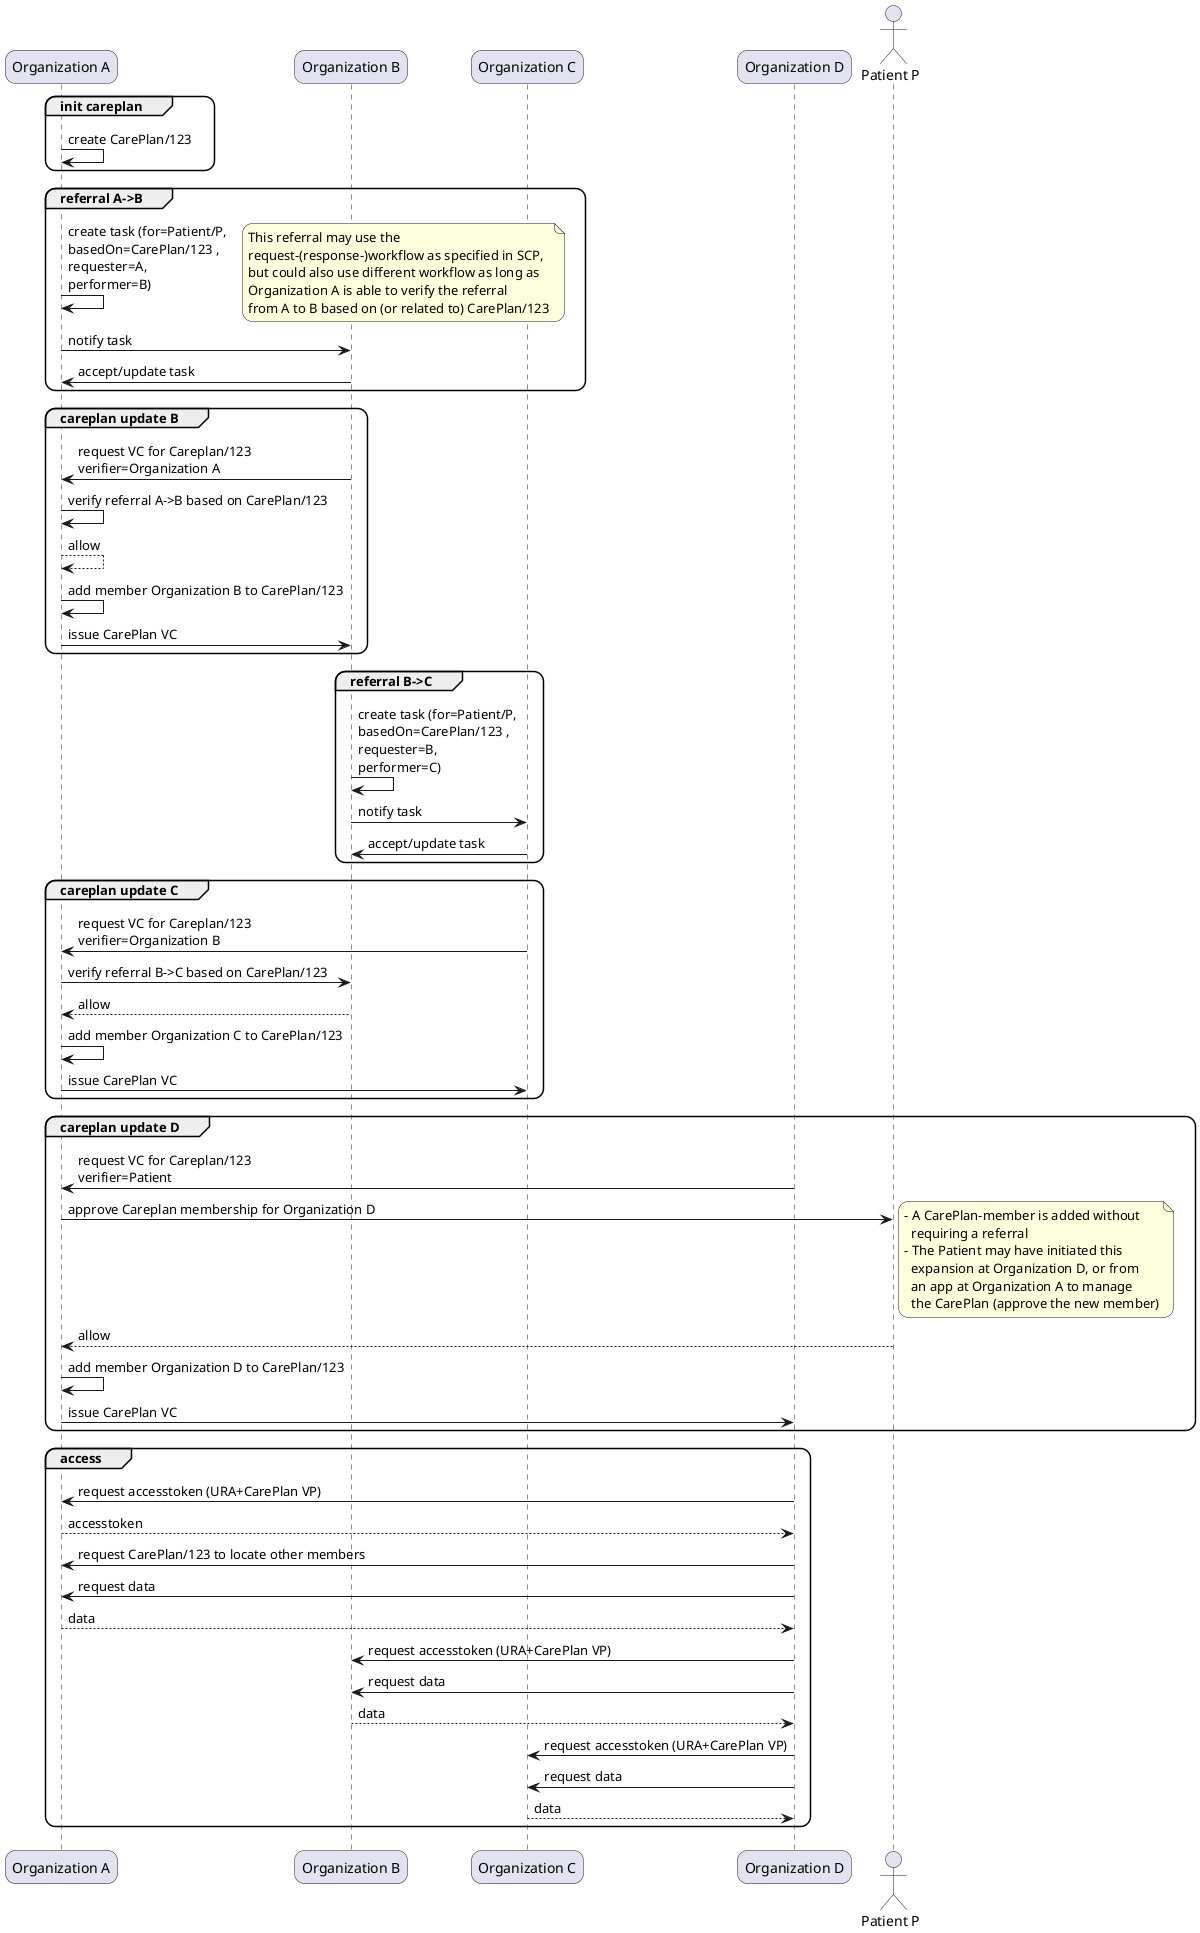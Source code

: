 @startuml careplan-updates

skinparam roundcorner 20
skinparam defaultFontName Arial 


!pragma teoz true

participant  org_a as "Organization A"
participant  org_b as "Organization B"
participant  org_c as "Organization C"
participant  org_d as "Organization D"
actor patient as "Patient P"
' database registry as "Discovery Service"

' group init organizations
'     org_a -> org_a: self issue URA VC, Service-definition VC
'     org_a -> registry: publish URA VP, Service-definition VP

'     org_b -> org_b: self issue URA VC, Service-definition VC
'     org_b -> registry: publish URA VP, Service-definition VP

'     org_c -> org_c: self issue URA VC, Service-definition VC
'     org_c -> registry: publish URA VP, Service-definition VP

'     org_d -> org_c: self issue URA VC, Service-definition VC
'     org_d -> registry: publish URA VP, Service-definition VP

'     note right
'         All services are now
'         registered in the discovery service (Vanilla NUTS)
'     end note

' end

group init careplan 
 org_a -> org_a: create CarePlan/123
end

group referral A->B
   org_a -> org_a: create task (for=Patient/P, \nbasedOn=CarePlan/123 , \nrequester=A, \nperformer=B)
    note right
        This referral may use the 
        request-(response-)workflow as specified in SCP,
        but could also use different workflow as long as
        Organization A is able to verify the referral 
        from A to B based on (or related to) CarePlan/123
    end note
   org_a -> org_b: notify task
   org_b -> org_a: accept/update task
end

group careplan update B
    org_b -> org_a: request VC for Careplan/123 \nverifier=Organization A
    org_a -> org_a: verify referral A->B based on CarePlan/123
    return allow
    org_a -> org_a: add member Organization B to CarePlan/123 
    org_a -> org_b: issue CarePlan VC
end

group referral B->C
   org_b -> org_b: create task (for=Patient/P, \nbasedOn=CarePlan/123 , \nrequester=B, \nperformer=C)
   org_b -> org_c: notify task
   org_c -> org_b: accept/update task
    ' note right
    '      - Patient is related to Organization A and B
    '      - Organization A has issued a task to Organization B
    '        for Patient
    '      - Organization B has accepted the task
    ' end note
end

group careplan update C
    org_c -> org_a: request VC for Careplan/123 \nverifier=Organization B
    org_a -> org_b: verify referral B->C based on CarePlan/123 
    return allow
    org_a -> org_a: add member Organization C to CarePlan/123 
    org_a -> org_c: issue CarePlan VC
end

group careplan update D
    org_d -> org_a: request VC for Careplan/123 \nverifier=Patient
    org_a -> patient: approve Careplan membership for Organization D 
    note right
         - A CarePlan-member is added without
           requiring a referral
         - The Patient may have initiated this
           expansion at Organization D, or from 
           an app at Organization A to manage
           the CarePlan (approve the new member)
    end note
    return allow
    org_a -> org_a: add member Organization D to CarePlan/123 
    org_a -> org_d: issue CarePlan VC
end

group access
    org_d -> org_a: request accesstoken (URA+CarePlan VP)
    return accesstoken
    org_d -> org_a: request CarePlan/123 to locate other members
    org_d -> org_a: request data
    return data
    org_d -> org_b: request accesstoken (URA+CarePlan VP)
    org_d -> org_b: request data
    return data
    org_d -> org_c: request accesstoken (URA+CarePlan VP)
    org_d -> org_c: request data
    return data
end
@enduml
